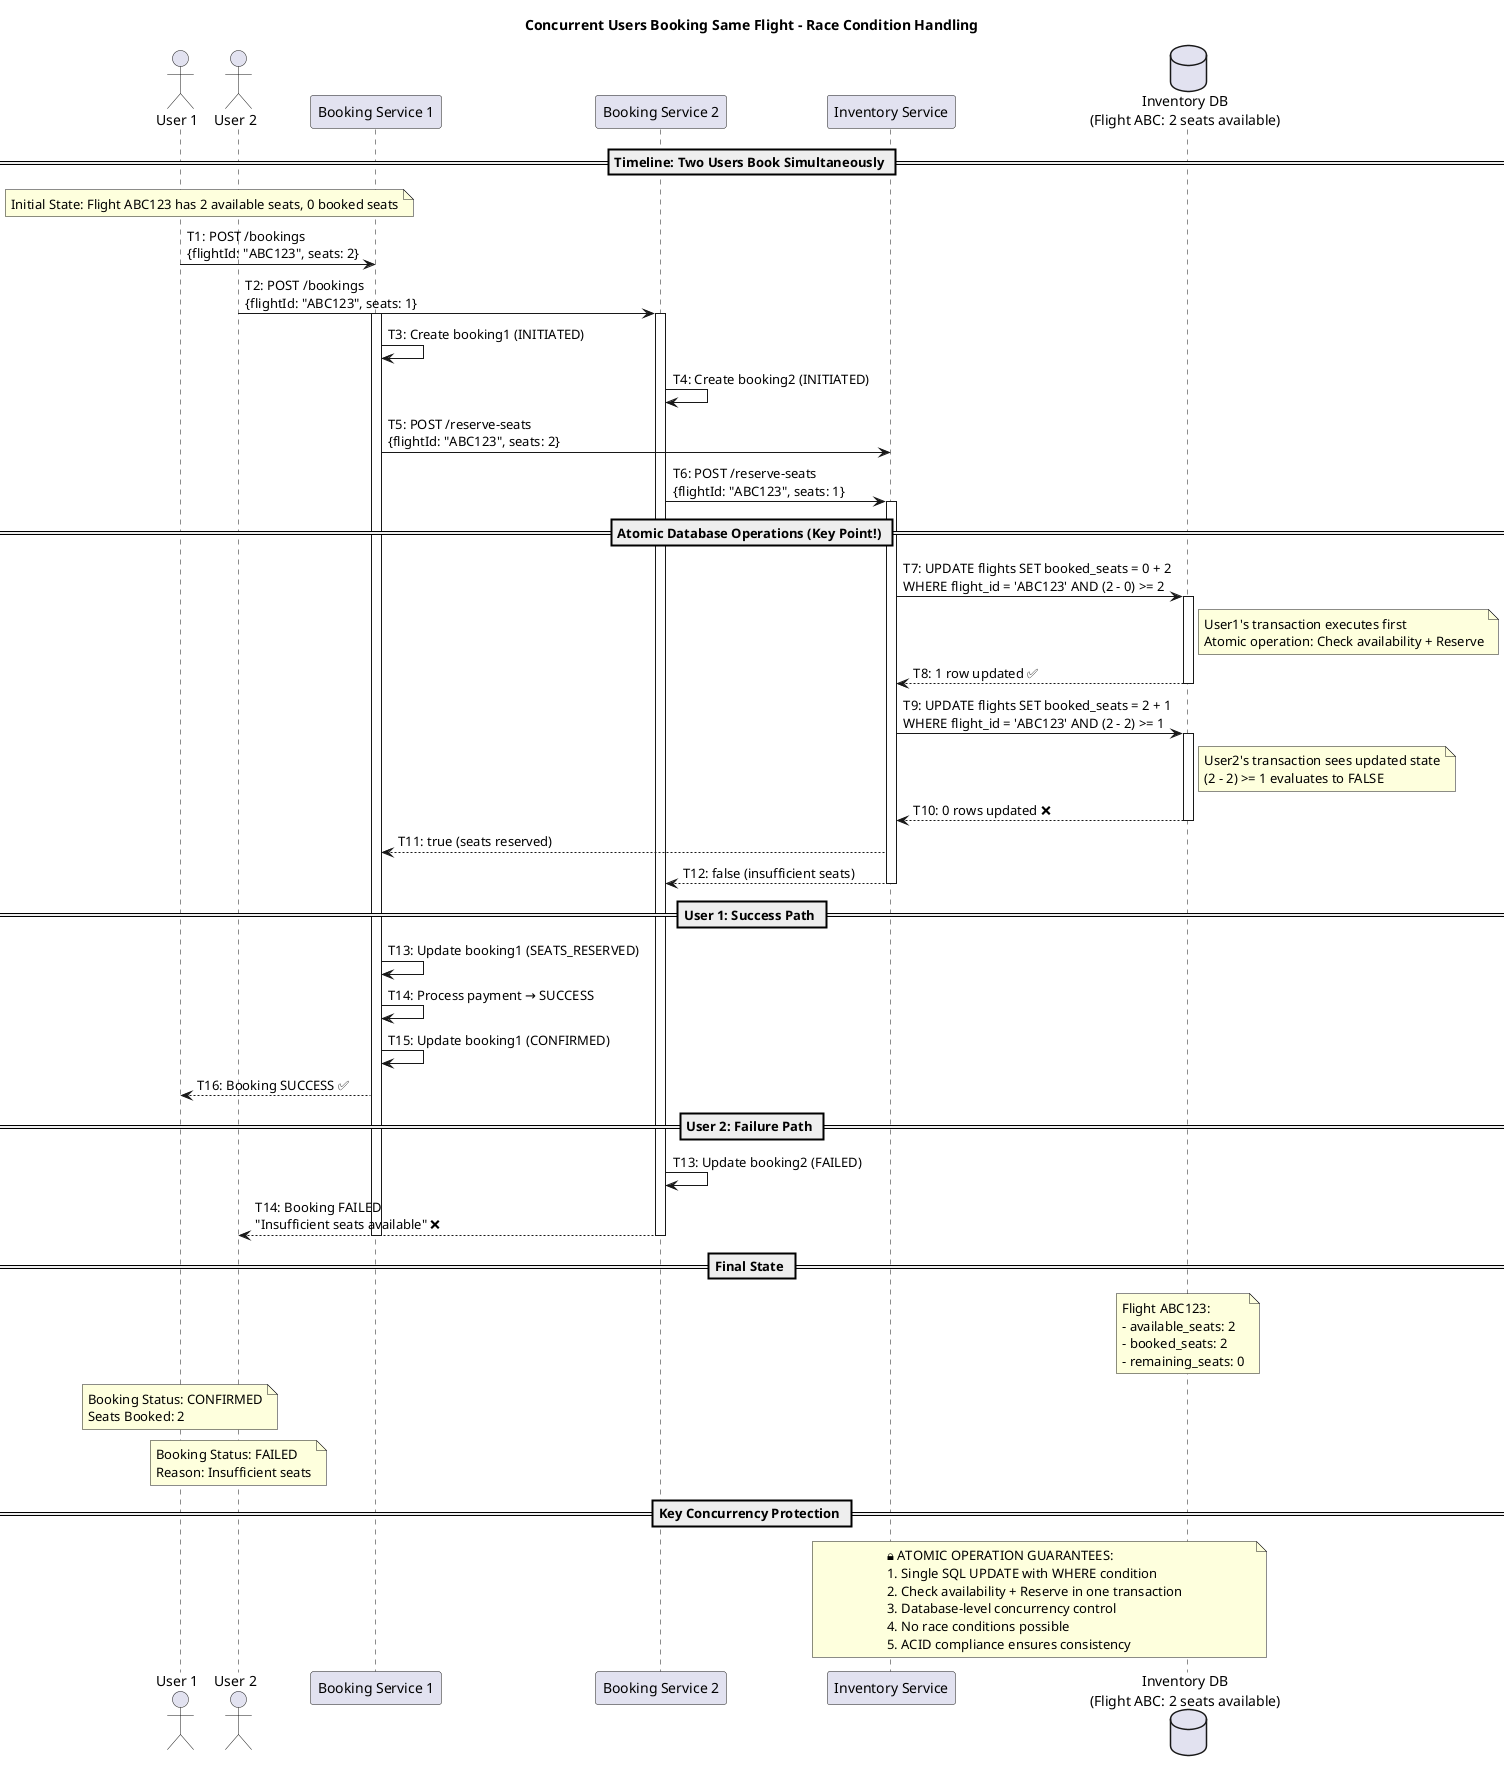 @startuml Concurrent Booking Scenario

title Concurrent Users Booking Same Flight - Race Condition Handling

actor "User 1" as User1
actor "User 2" as User2
participant "Booking Service 1" as BS1
participant "Booking Service 2" as BS2
participant "Inventory Service" as InventoryService
database "Inventory DB\n(Flight ABC: 2 seats available)" as InventoryDB

== Timeline: Two Users Book Simultaneously ==

note over User1, User2
Initial State: Flight ABC123 has 2 available seats, 0 booked seats
end note

User1 -> BS1: T1: POST /bookings\n{flightId: "ABC123", seats: 2}
User2 -> BS2: T2: POST /bookings\n{flightId: "ABC123", seats: 1}

activate BS1
activate BS2

BS1 -> BS1: T3: Create booking1 (INITIATED)
BS2 -> BS2: T4: Create booking2 (INITIATED)

BS1 -> InventoryService: T5: POST /reserve-seats\n{flightId: "ABC123", seats: 2}
BS2 -> InventoryService: T6: POST /reserve-seats\n{flightId: "ABC123", seats: 1}

activate InventoryService

== Atomic Database Operations (Key Point!) ==

InventoryService -> InventoryDB: T7: UPDATE flights SET booked_seats = 0 + 2\nWHERE flight_id = 'ABC123' AND (2 - 0) >= 2
activate InventoryDB

note right of InventoryDB
User1's transaction executes first
Atomic operation: Check availability + Reserve
end note

InventoryDB --> InventoryService: T8: 1 row updated ✅
deactivate InventoryDB

InventoryService -> InventoryDB: T9: UPDATE flights SET booked_seats = 2 + 1\nWHERE flight_id = 'ABC123' AND (2 - 2) >= 1
activate InventoryDB

note right of InventoryDB
User2's transaction sees updated state
(2 - 2) >= 1 evaluates to FALSE
end note

InventoryDB --> InventoryService: T10: 0 rows updated ❌
deactivate InventoryDB

InventoryService --> BS1: T11: true (seats reserved)
InventoryService --> BS2: T12: false (insufficient seats)

deactivate InventoryService

== User 1: Success Path ==

BS1 -> BS1: T13: Update booking1 (SEATS_RESERVED)
BS1 -> BS1: T14: Process payment → SUCCESS
BS1 -> BS1: T15: Update booking1 (CONFIRMED)
BS1 --> User1: T16: Booking SUCCESS ✅

== User 2: Failure Path ==

BS2 -> BS2: T13: Update booking2 (FAILED)
BS2 --> User2: T14: Booking FAILED\n"Insufficient seats available" ❌

deactivate BS1
deactivate BS2

== Final State ==

note over InventoryDB
Flight ABC123:
- available_seats: 2
- booked_seats: 2
- remaining_seats: 0
end note

note over User1
Booking Status: CONFIRMED
Seats Booked: 2
end note

note over User2
Booking Status: FAILED
Reason: Insufficient seats
end note

== Key Concurrency Protection ==

note over InventoryService, InventoryDB
🔒 ATOMIC OPERATION GUARANTEES:
1. Single SQL UPDATE with WHERE condition
2. Check availability + Reserve in one transaction
3. Database-level concurrency control
4. No race conditions possible
5. ACID compliance ensures consistency
end note

@enduml